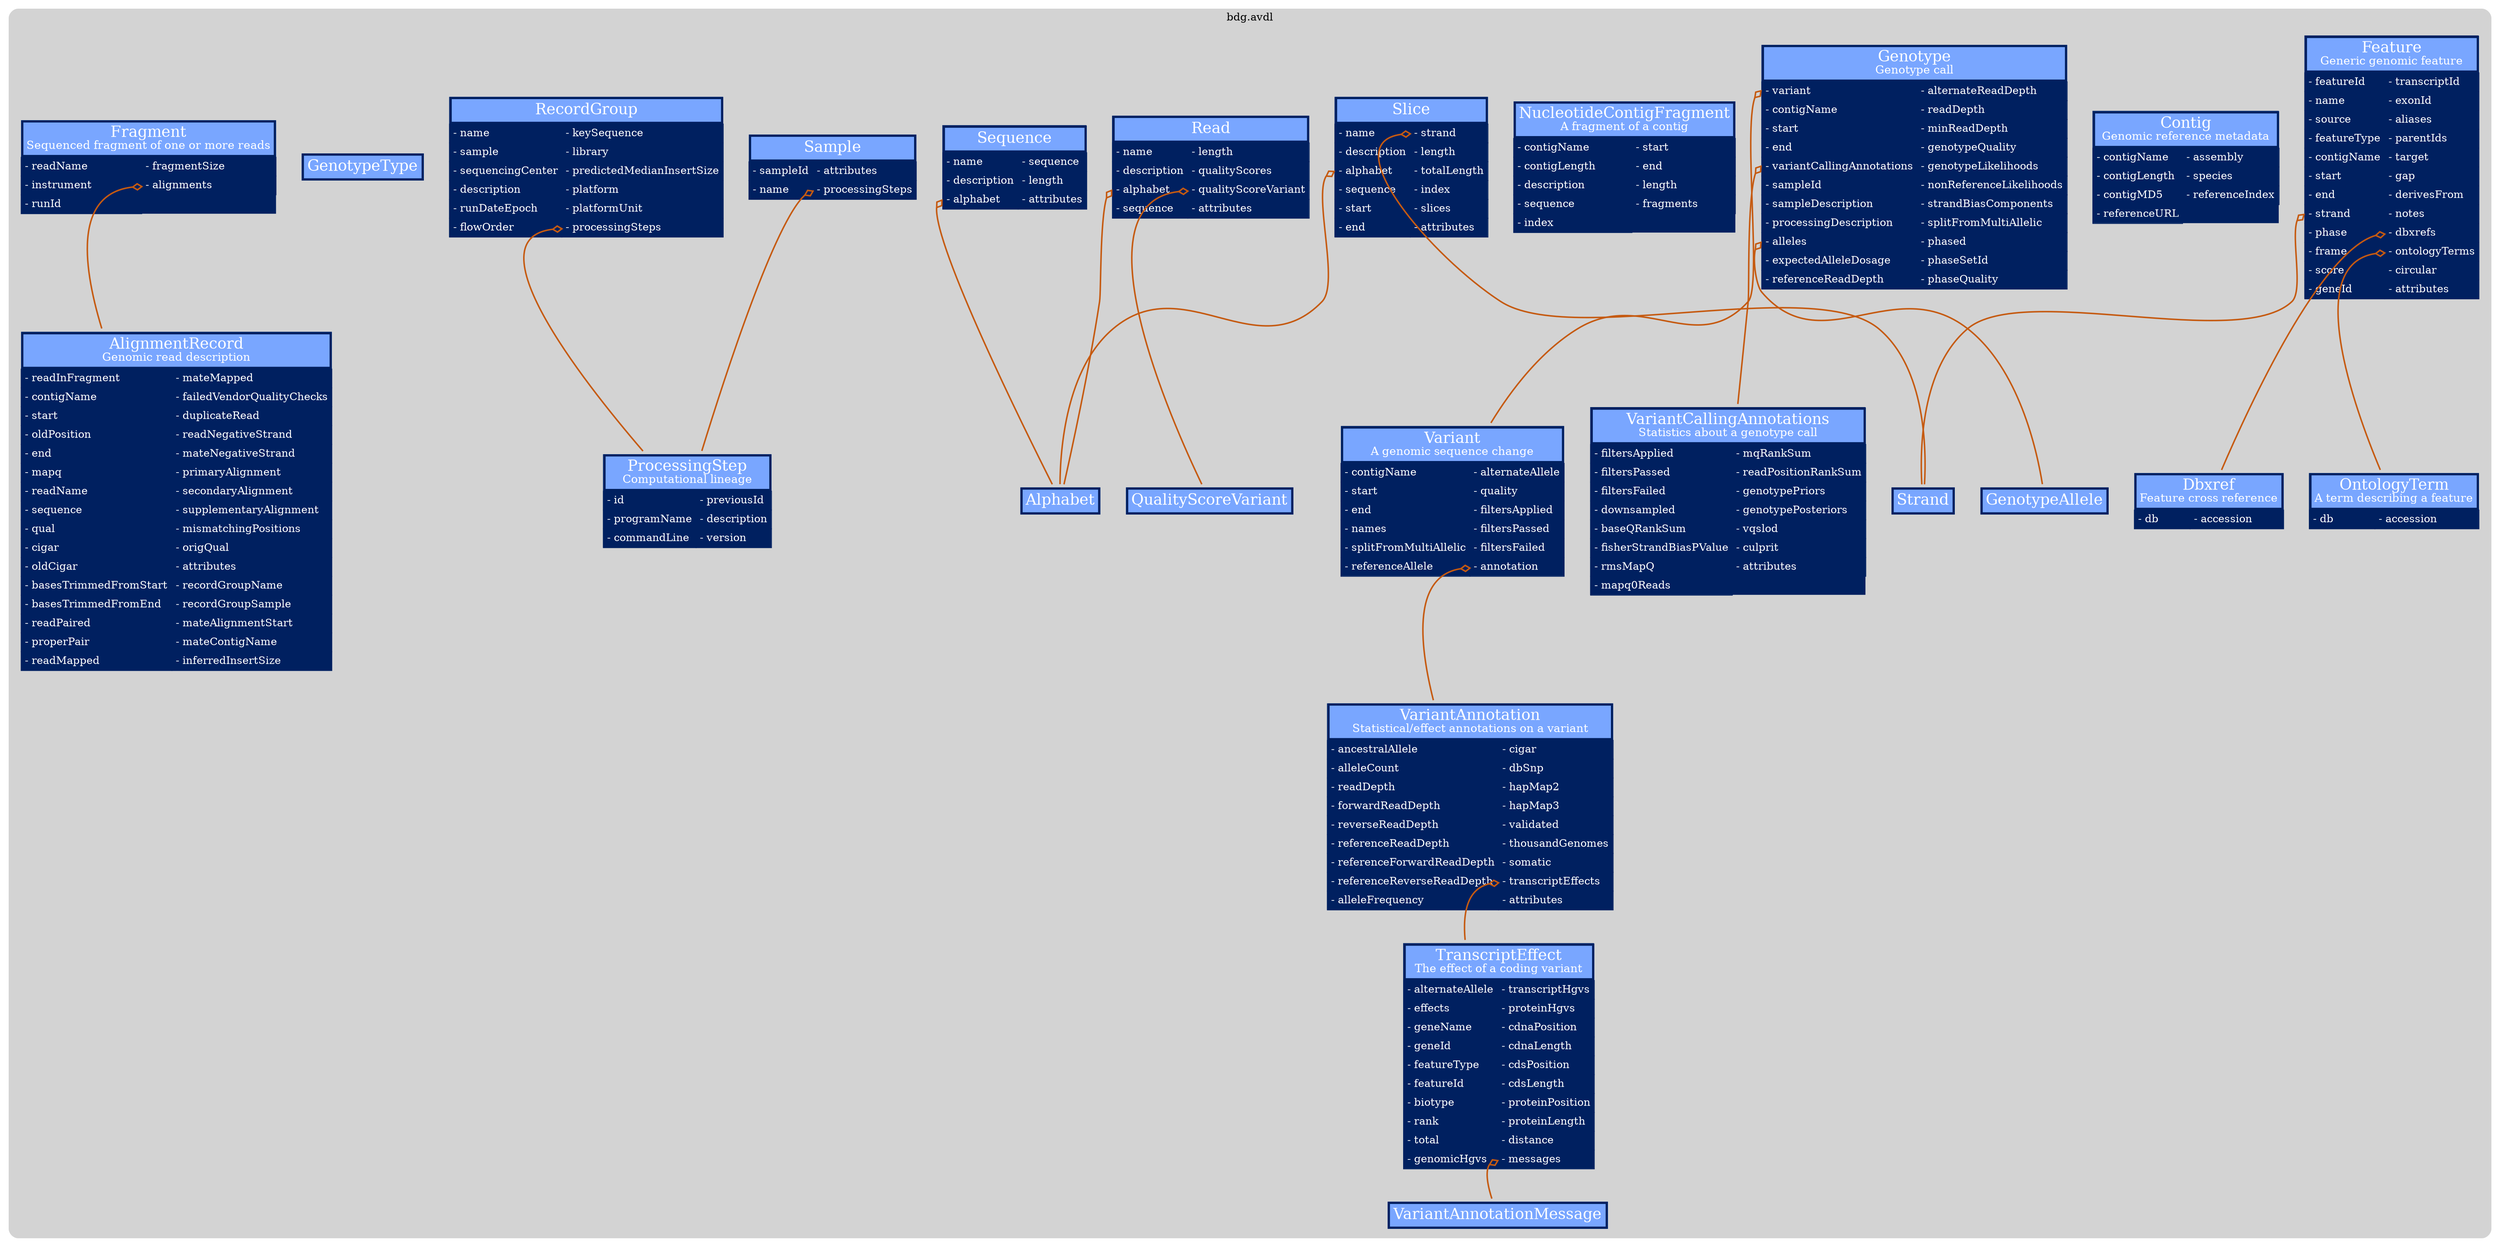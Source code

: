 digraph UML {
node [
	shape=plaintext
]

org_bdgenomics_formats_avro_Read [label=<
<TABLE BORDER='0' CELLBORDER='1' CELLSPACING='0' CELLPADDING='4' bgcolor='#002060' color='#002060'>
	<TR>
		<TD COLSPAN='2' bgcolor='#79A6FF' border='3'><FONT POINT-SIZE='20' color='white'>Read</FONT></TD>
	</TR>
	<TR>
		<TD align='left' port='name'><FONT color='white'>- name</FONT></TD>
		<TD align='left' port='length'><FONT color='white'>- length</FONT></TD>
	</TR>
	<TR>
		<TD align='left' port='description'><FONT color='white'>- description</FONT></TD>
		<TD align='left' port='qualityScores'><FONT color='white'>- qualityScores</FONT></TD>
	</TR>
	<TR>
		<TD align='left' port='alphabet'><FONT color='white'>- alphabet</FONT></TD>
		<TD align='left' port='qualityScoreVariant'><FONT color='white'>- qualityScoreVariant</FONT></TD>
	</TR>
	<TR>
		<TD align='left' port='sequence'><FONT color='white'>- sequence</FONT></TD>
		<TD align='left' port='attributes'><FONT color='white'>- attributes</FONT></TD>
	</TR>
</TABLE>>];

org_bdgenomics_formats_avro_Contig [label=<
<TABLE BORDER='0' CELLBORDER='1' CELLSPACING='0' CELLPADDING='4' bgcolor='#002060' color='#002060'>
	<TR>
		<TD COLSPAN='2' bgcolor='#79A6FF' border='3'><FONT POINT-SIZE='20' color='white'>Contig</FONT><BR/><FONT POINT-SIZE='15' color='white'>Genomic reference metadata</FONT></TD>
	</TR>
	<TR>
		<TD align='left' port='contigName'><FONT color='white'>- contigName</FONT></TD>
		<TD align='left' port='assembly'><FONT color='white'>- assembly</FONT></TD>
	</TR>
	<TR>
		<TD align='left' port='contigLength'><FONT color='white'>- contigLength</FONT></TD>
		<TD align='left' port='species'><FONT color='white'>- species</FONT></TD>
	</TR>
	<TR>
		<TD align='left' port='contigMD5'><FONT color='white'>- contigMD5</FONT></TD>
		<TD align='left' port='referenceIndex'><FONT color='white'>- referenceIndex</FONT></TD>
	</TR>
	<TR>
		<TD align='left' port='referenceURL'><FONT color='white'>- referenceURL</FONT></TD>
	</TR>
</TABLE>>];

org_bdgenomics_formats_avro_QualityScoreVariant [label=<
<TABLE BORDER='0' CELLBORDER='1' CELLSPACING='0' CELLPADDING='4' bgcolor='#002060' color='#002060'>
	<TR>
		<TD COLSPAN='2' bgcolor='#79A6FF' border='3'><FONT POINT-SIZE='20' color='white'>QualityScoreVariant</FONT></TD>
	</TR>
</TABLE>>];

org_bdgenomics_formats_avro_Feature [label=<
<TABLE BORDER='0' CELLBORDER='1' CELLSPACING='0' CELLPADDING='4' bgcolor='#002060' color='#002060'>
	<TR>
		<TD COLSPAN='2' bgcolor='#79A6FF' border='3'><FONT POINT-SIZE='20' color='white'>Feature</FONT><BR/><FONT POINT-SIZE='15' color='white'>Generic genomic feature</FONT></TD>
	</TR>
	<TR>
		<TD align='left' port='featureId'><FONT color='white'>- featureId</FONT></TD>
		<TD align='left' port='transcriptId'><FONT color='white'>- transcriptId</FONT></TD>
	</TR>
	<TR>
		<TD align='left' port='name'><FONT color='white'>- name</FONT></TD>
		<TD align='left' port='exonId'><FONT color='white'>- exonId</FONT></TD>
	</TR>
	<TR>
		<TD align='left' port='source'><FONT color='white'>- source</FONT></TD>
		<TD align='left' port='aliases'><FONT color='white'>- aliases</FONT></TD>
	</TR>
	<TR>
		<TD align='left' port='featureType'><FONT color='white'>- featureType</FONT></TD>
		<TD align='left' port='parentIds'><FONT color='white'>- parentIds</FONT></TD>
	</TR>
	<TR>
		<TD align='left' port='contigName'><FONT color='white'>- contigName</FONT></TD>
		<TD align='left' port='target'><FONT color='white'>- target</FONT></TD>
	</TR>
	<TR>
		<TD align='left' port='start'><FONT color='white'>- start</FONT></TD>
		<TD align='left' port='gap'><FONT color='white'>- gap</FONT></TD>
	</TR>
	<TR>
		<TD align='left' port='end'><FONT color='white'>- end</FONT></TD>
		<TD align='left' port='derivesFrom'><FONT color='white'>- derivesFrom</FONT></TD>
	</TR>
	<TR>
		<TD align='left' port='strand'><FONT color='white'>- strand</FONT></TD>
		<TD align='left' port='notes'><FONT color='white'>- notes</FONT></TD>
	</TR>
	<TR>
		<TD align='left' port='phase'><FONT color='white'>- phase</FONT></TD>
		<TD align='left' port='dbxrefs'><FONT color='white'>- dbxrefs</FONT></TD>
	</TR>
	<TR>
		<TD align='left' port='frame'><FONT color='white'>- frame</FONT></TD>
		<TD align='left' port='ontologyTerms'><FONT color='white'>- ontologyTerms</FONT></TD>
	</TR>
	<TR>
		<TD align='left' port='score'><FONT color='white'>- score</FONT></TD>
		<TD align='left' port='circular'><FONT color='white'>- circular</FONT></TD>
	</TR>
	<TR>
		<TD align='left' port='geneId'><FONT color='white'>- geneId</FONT></TD>
		<TD align='left' port='attributes'><FONT color='white'>- attributes</FONT></TD>
	</TR>
</TABLE>>];

org_bdgenomics_formats_avro_NucleotideContigFragment [label=<
<TABLE BORDER='0' CELLBORDER='1' CELLSPACING='0' CELLPADDING='4' bgcolor='#002060' color='#002060'>
	<TR>
		<TD COLSPAN='2' bgcolor='#79A6FF' border='3'><FONT POINT-SIZE='20' color='white'>NucleotideContigFragment</FONT><BR/><FONT POINT-SIZE='15' color='white'>A fragment of a contig</FONT></TD>
	</TR>
	<TR>
		<TD align='left' port='contigName'><FONT color='white'>- contigName</FONT></TD>
		<TD align='left' port='start'><FONT color='white'>- start</FONT></TD>
	</TR>
	<TR>
		<TD align='left' port='contigLength'><FONT color='white'>- contigLength</FONT></TD>
		<TD align='left' port='end'><FONT color='white'>- end</FONT></TD>
	</TR>
	<TR>
		<TD align='left' port='description'><FONT color='white'>- description</FONT></TD>
		<TD align='left' port='length'><FONT color='white'>- length</FONT></TD>
	</TR>
	<TR>
		<TD align='left' port='sequence'><FONT color='white'>- sequence</FONT></TD>
		<TD align='left' port='fragments'><FONT color='white'>- fragments</FONT></TD>
	</TR>
	<TR>
		<TD align='left' port='index'><FONT color='white'>- index</FONT></TD>
	</TR>
</TABLE>>];

org_bdgenomics_formats_avro_AlignmentRecord [label=<
<TABLE BORDER='0' CELLBORDER='1' CELLSPACING='0' CELLPADDING='4' bgcolor='#002060' color='#002060'>
	<TR>
		<TD COLSPAN='2' bgcolor='#79A6FF' border='3'><FONT POINT-SIZE='20' color='white'>AlignmentRecord</FONT><BR/><FONT POINT-SIZE='15' color='white'>Genomic read description</FONT></TD>
	</TR>
	<TR>
		<TD align='left' port='readInFragment'><FONT color='white'>- readInFragment</FONT></TD>
		<TD align='left' port='mateMapped'><FONT color='white'>- mateMapped</FONT></TD>
	</TR>
	<TR>
		<TD align='left' port='contigName'><FONT color='white'>- contigName</FONT></TD>
		<TD align='left' port='failedVendorQualityChecks'><FONT color='white'>- failedVendorQualityChecks</FONT></TD>
	</TR>
	<TR>
		<TD align='left' port='start'><FONT color='white'>- start</FONT></TD>
		<TD align='left' port='duplicateRead'><FONT color='white'>- duplicateRead</FONT></TD>
	</TR>
	<TR>
		<TD align='left' port='oldPosition'><FONT color='white'>- oldPosition</FONT></TD>
		<TD align='left' port='readNegativeStrand'><FONT color='white'>- readNegativeStrand</FONT></TD>
	</TR>
	<TR>
		<TD align='left' port='end'><FONT color='white'>- end</FONT></TD>
		<TD align='left' port='mateNegativeStrand'><FONT color='white'>- mateNegativeStrand</FONT></TD>
	</TR>
	<TR>
		<TD align='left' port='mapq'><FONT color='white'>- mapq</FONT></TD>
		<TD align='left' port='primaryAlignment'><FONT color='white'>- primaryAlignment</FONT></TD>
	</TR>
	<TR>
		<TD align='left' port='readName'><FONT color='white'>- readName</FONT></TD>
		<TD align='left' port='secondaryAlignment'><FONT color='white'>- secondaryAlignment</FONT></TD>
	</TR>
	<TR>
		<TD align='left' port='sequence'><FONT color='white'>- sequence</FONT></TD>
		<TD align='left' port='supplementaryAlignment'><FONT color='white'>- supplementaryAlignment</FONT></TD>
	</TR>
	<TR>
		<TD align='left' port='qual'><FONT color='white'>- qual</FONT></TD>
		<TD align='left' port='mismatchingPositions'><FONT color='white'>- mismatchingPositions</FONT></TD>
	</TR>
	<TR>
		<TD align='left' port='cigar'><FONT color='white'>- cigar</FONT></TD>
		<TD align='left' port='origQual'><FONT color='white'>- origQual</FONT></TD>
	</TR>
	<TR>
		<TD align='left' port='oldCigar'><FONT color='white'>- oldCigar</FONT></TD>
		<TD align='left' port='attributes'><FONT color='white'>- attributes</FONT></TD>
	</TR>
	<TR>
		<TD align='left' port='basesTrimmedFromStart'><FONT color='white'>- basesTrimmedFromStart</FONT></TD>
		<TD align='left' port='recordGroupName'><FONT color='white'>- recordGroupName</FONT></TD>
	</TR>
	<TR>
		<TD align='left' port='basesTrimmedFromEnd'><FONT color='white'>- basesTrimmedFromEnd</FONT></TD>
		<TD align='left' port='recordGroupSample'><FONT color='white'>- recordGroupSample</FONT></TD>
	</TR>
	<TR>
		<TD align='left' port='readPaired'><FONT color='white'>- readPaired</FONT></TD>
		<TD align='left' port='mateAlignmentStart'><FONT color='white'>- mateAlignmentStart</FONT></TD>
	</TR>
	<TR>
		<TD align='left' port='properPair'><FONT color='white'>- properPair</FONT></TD>
		<TD align='left' port='mateContigName'><FONT color='white'>- mateContigName</FONT></TD>
	</TR>
	<TR>
		<TD align='left' port='readMapped'><FONT color='white'>- readMapped</FONT></TD>
		<TD align='left' port='inferredInsertSize'><FONT color='white'>- inferredInsertSize</FONT></TD>
	</TR>
</TABLE>>];

org_bdgenomics_formats_avro_Genotype [label=<
<TABLE BORDER='0' CELLBORDER='1' CELLSPACING='0' CELLPADDING='4' bgcolor='#002060' color='#002060'>
	<TR>
		<TD COLSPAN='2' bgcolor='#79A6FF' border='3'><FONT POINT-SIZE='20' color='white'>Genotype</FONT><BR/><FONT POINT-SIZE='15' color='white'>Genotype call</FONT></TD>
	</TR>
	<TR>
		<TD align='left' port='variant'><FONT color='white'>- variant</FONT></TD>
		<TD align='left' port='alternateReadDepth'><FONT color='white'>- alternateReadDepth</FONT></TD>
	</TR>
	<TR>
		<TD align='left' port='contigName'><FONT color='white'>- contigName</FONT></TD>
		<TD align='left' port='readDepth'><FONT color='white'>- readDepth</FONT></TD>
	</TR>
	<TR>
		<TD align='left' port='start'><FONT color='white'>- start</FONT></TD>
		<TD align='left' port='minReadDepth'><FONT color='white'>- minReadDepth</FONT></TD>
	</TR>
	<TR>
		<TD align='left' port='end'><FONT color='white'>- end</FONT></TD>
		<TD align='left' port='genotypeQuality'><FONT color='white'>- genotypeQuality</FONT></TD>
	</TR>
	<TR>
		<TD align='left' port='variantCallingAnnotations'><FONT color='white'>- variantCallingAnnotations</FONT></TD>
		<TD align='left' port='genotypeLikelihoods'><FONT color='white'>- genotypeLikelihoods</FONT></TD>
	</TR>
	<TR>
		<TD align='left' port='sampleId'><FONT color='white'>- sampleId</FONT></TD>
		<TD align='left' port='nonReferenceLikelihoods'><FONT color='white'>- nonReferenceLikelihoods</FONT></TD>
	</TR>
	<TR>
		<TD align='left' port='sampleDescription'><FONT color='white'>- sampleDescription</FONT></TD>
		<TD align='left' port='strandBiasComponents'><FONT color='white'>- strandBiasComponents</FONT></TD>
	</TR>
	<TR>
		<TD align='left' port='processingDescription'><FONT color='white'>- processingDescription</FONT></TD>
		<TD align='left' port='splitFromMultiAllelic'><FONT color='white'>- splitFromMultiAllelic</FONT></TD>
	</TR>
	<TR>
		<TD align='left' port='alleles'><FONT color='white'>- alleles</FONT></TD>
		<TD align='left' port='phased'><FONT color='white'>- phased</FONT></TD>
	</TR>
	<TR>
		<TD align='left' port='expectedAlleleDosage'><FONT color='white'>- expectedAlleleDosage</FONT></TD>
		<TD align='left' port='phaseSetId'><FONT color='white'>- phaseSetId</FONT></TD>
	</TR>
	<TR>
		<TD align='left' port='referenceReadDepth'><FONT color='white'>- referenceReadDepth</FONT></TD>
		<TD align='left' port='phaseQuality'><FONT color='white'>- phaseQuality</FONT></TD>
	</TR>
</TABLE>>];

org_bdgenomics_formats_avro_RecordGroup [label=<
<TABLE BORDER='0' CELLBORDER='1' CELLSPACING='0' CELLPADDING='4' bgcolor='#002060' color='#002060'>
	<TR>
		<TD COLSPAN='2' bgcolor='#79A6FF' border='3'><FONT POINT-SIZE='20' color='white'>RecordGroup</FONT></TD>
	</TR>
	<TR>
		<TD align='left' port='name'><FONT color='white'>- name</FONT></TD>
		<TD align='left' port='keySequence'><FONT color='white'>- keySequence</FONT></TD>
	</TR>
	<TR>
		<TD align='left' port='sample'><FONT color='white'>- sample</FONT></TD>
		<TD align='left' port='library'><FONT color='white'>- library</FONT></TD>
	</TR>
	<TR>
		<TD align='left' port='sequencingCenter'><FONT color='white'>- sequencingCenter</FONT></TD>
		<TD align='left' port='predictedMedianInsertSize'><FONT color='white'>- predictedMedianInsertSize</FONT></TD>
	</TR>
	<TR>
		<TD align='left' port='description'><FONT color='white'>- description</FONT></TD>
		<TD align='left' port='platform'><FONT color='white'>- platform</FONT></TD>
	</TR>
	<TR>
		<TD align='left' port='runDateEpoch'><FONT color='white'>- runDateEpoch</FONT></TD>
		<TD align='left' port='platformUnit'><FONT color='white'>- platformUnit</FONT></TD>
	</TR>
	<TR>
		<TD align='left' port='flowOrder'><FONT color='white'>- flowOrder</FONT></TD>
		<TD align='left' port='processingSteps'><FONT color='white'>- processingSteps</FONT></TD>
	</TR>
</TABLE>>];

org_bdgenomics_formats_avro_VariantAnnotation [label=<
<TABLE BORDER='0' CELLBORDER='1' CELLSPACING='0' CELLPADDING='4' bgcolor='#002060' color='#002060'>
	<TR>
		<TD COLSPAN='2' bgcolor='#79A6FF' border='3'><FONT POINT-SIZE='20' color='white'>VariantAnnotation</FONT><BR/><FONT POINT-SIZE='15' color='white'>Statistical/effect annotations on a variant</FONT></TD>
	</TR>
	<TR>
		<TD align='left' port='ancestralAllele'><FONT color='white'>- ancestralAllele</FONT></TD>
		<TD align='left' port='cigar'><FONT color='white'>- cigar</FONT></TD>
	</TR>
	<TR>
		<TD align='left' port='alleleCount'><FONT color='white'>- alleleCount</FONT></TD>
		<TD align='left' port='dbSnp'><FONT color='white'>- dbSnp</FONT></TD>
	</TR>
	<TR>
		<TD align='left' port='readDepth'><FONT color='white'>- readDepth</FONT></TD>
		<TD align='left' port='hapMap2'><FONT color='white'>- hapMap2</FONT></TD>
	</TR>
	<TR>
		<TD align='left' port='forwardReadDepth'><FONT color='white'>- forwardReadDepth</FONT></TD>
		<TD align='left' port='hapMap3'><FONT color='white'>- hapMap3</FONT></TD>
	</TR>
	<TR>
		<TD align='left' port='reverseReadDepth'><FONT color='white'>- reverseReadDepth</FONT></TD>
		<TD align='left' port='validated'><FONT color='white'>- validated</FONT></TD>
	</TR>
	<TR>
		<TD align='left' port='referenceReadDepth'><FONT color='white'>- referenceReadDepth</FONT></TD>
		<TD align='left' port='thousandGenomes'><FONT color='white'>- thousandGenomes</FONT></TD>
	</TR>
	<TR>
		<TD align='left' port='referenceForwardReadDepth'><FONT color='white'>- referenceForwardReadDepth</FONT></TD>
		<TD align='left' port='somatic'><FONT color='white'>- somatic</FONT></TD>
	</TR>
	<TR>
		<TD align='left' port='referenceReverseReadDepth'><FONT color='white'>- referenceReverseReadDepth</FONT></TD>
		<TD align='left' port='transcriptEffects'><FONT color='white'>- transcriptEffects</FONT></TD>
	</TR>
	<TR>
		<TD align='left' port='alleleFrequency'><FONT color='white'>- alleleFrequency</FONT></TD>
		<TD align='left' port='attributes'><FONT color='white'>- attributes</FONT></TD>
	</TR>
</TABLE>>];

org_bdgenomics_formats_avro_Sample [label=<
<TABLE BORDER='0' CELLBORDER='1' CELLSPACING='0' CELLPADDING='4' bgcolor='#002060' color='#002060'>
	<TR>
		<TD COLSPAN='2' bgcolor='#79A6FF' border='3'><FONT POINT-SIZE='20' color='white'>Sample</FONT></TD>
	</TR>
	<TR>
		<TD align='left' port='sampleId'><FONT color='white'>- sampleId</FONT></TD>
		<TD align='left' port='attributes'><FONT color='white'>- attributes</FONT></TD>
	</TR>
	<TR>
		<TD align='left' port='name'><FONT color='white'>- name</FONT></TD>
		<TD align='left' port='processingSteps'><FONT color='white'>- processingSteps</FONT></TD>
	</TR>
</TABLE>>];

org_bdgenomics_formats_avro_Slice [label=<
<TABLE BORDER='0' CELLBORDER='1' CELLSPACING='0' CELLPADDING='4' bgcolor='#002060' color='#002060'>
	<TR>
		<TD COLSPAN='2' bgcolor='#79A6FF' border='3'><FONT POINT-SIZE='20' color='white'>Slice</FONT></TD>
	</TR>
	<TR>
		<TD align='left' port='name'><FONT color='white'>- name</FONT></TD>
		<TD align='left' port='strand'><FONT color='white'>- strand</FONT></TD>
	</TR>
	<TR>
		<TD align='left' port='description'><FONT color='white'>- description</FONT></TD>
		<TD align='left' port='length'><FONT color='white'>- length</FONT></TD>
	</TR>
	<TR>
		<TD align='left' port='alphabet'><FONT color='white'>- alphabet</FONT></TD>
		<TD align='left' port='totalLength'><FONT color='white'>- totalLength</FONT></TD>
	</TR>
	<TR>
		<TD align='left' port='sequence'><FONT color='white'>- sequence</FONT></TD>
		<TD align='left' port='index'><FONT color='white'>- index</FONT></TD>
	</TR>
	<TR>
		<TD align='left' port='start'><FONT color='white'>- start</FONT></TD>
		<TD align='left' port='slices'><FONT color='white'>- slices</FONT></TD>
	</TR>
	<TR>
		<TD align='left' port='end'><FONT color='white'>- end</FONT></TD>
		<TD align='left' port='attributes'><FONT color='white'>- attributes</FONT></TD>
	</TR>
</TABLE>>];

org_bdgenomics_formats_avro_Sequence [label=<
<TABLE BORDER='0' CELLBORDER='1' CELLSPACING='0' CELLPADDING='4' bgcolor='#002060' color='#002060'>
	<TR>
		<TD COLSPAN='2' bgcolor='#79A6FF' border='3'><FONT POINT-SIZE='20' color='white'>Sequence</FONT></TD>
	</TR>
	<TR>
		<TD align='left' port='name'><FONT color='white'>- name</FONT></TD>
		<TD align='left' port='sequence'><FONT color='white'>- sequence</FONT></TD>
	</TR>
	<TR>
		<TD align='left' port='description'><FONT color='white'>- description</FONT></TD>
		<TD align='left' port='length'><FONT color='white'>- length</FONT></TD>
	</TR>
	<TR>
		<TD align='left' port='alphabet'><FONT color='white'>- alphabet</FONT></TD>
		<TD align='left' port='attributes'><FONT color='white'>- attributes</FONT></TD>
	</TR>
</TABLE>>];

org_bdgenomics_formats_avro_VariantAnnotationMessage [label=<
<TABLE BORDER='0' CELLBORDER='1' CELLSPACING='0' CELLPADDING='4' bgcolor='#002060' color='#002060'>
	<TR>
		<TD COLSPAN='2' bgcolor='#79A6FF' border='3'><FONT POINT-SIZE='20' color='white'>VariantAnnotationMessage</FONT></TD>
	</TR>
</TABLE>>];

org_bdgenomics_formats_avro_GenotypeType [label=<
<TABLE BORDER='0' CELLBORDER='1' CELLSPACING='0' CELLPADDING='4' bgcolor='#002060' color='#002060'>
	<TR>
		<TD COLSPAN='2' bgcolor='#79A6FF' border='3'><FONT POINT-SIZE='20' color='white'>GenotypeType</FONT></TD>
	</TR>
</TABLE>>];

org_bdgenomics_formats_avro_ProcessingStep [label=<
<TABLE BORDER='0' CELLBORDER='1' CELLSPACING='0' CELLPADDING='4' bgcolor='#002060' color='#002060'>
	<TR>
		<TD COLSPAN='2' bgcolor='#79A6FF' border='3'><FONT POINT-SIZE='20' color='white'>ProcessingStep</FONT><BR/><FONT POINT-SIZE='15' color='white'>Computational lineage</FONT></TD>
	</TR>
	<TR>
		<TD align='left' port='id'><FONT color='white'>- id</FONT></TD>
		<TD align='left' port='previousId'><FONT color='white'>- previousId</FONT></TD>
	</TR>
	<TR>
		<TD align='left' port='programName'><FONT color='white'>- programName</FONT></TD>
		<TD align='left' port='description'><FONT color='white'>- description</FONT></TD>
	</TR>
	<TR>
		<TD align='left' port='commandLine'><FONT color='white'>- commandLine</FONT></TD>
		<TD align='left' port='version'><FONT color='white'>- version</FONT></TD>
	</TR>
</TABLE>>];

org_bdgenomics_formats_avro_GenotypeAllele [label=<
<TABLE BORDER='0' CELLBORDER='1' CELLSPACING='0' CELLPADDING='4' bgcolor='#002060' color='#002060'>
	<TR>
		<TD COLSPAN='2' bgcolor='#79A6FF' border='3'><FONT POINT-SIZE='20' color='white'>GenotypeAllele</FONT></TD>
	</TR>
</TABLE>>];

org_bdgenomics_formats_avro_Fragment [label=<
<TABLE BORDER='0' CELLBORDER='1' CELLSPACING='0' CELLPADDING='4' bgcolor='#002060' color='#002060'>
	<TR>
		<TD COLSPAN='2' bgcolor='#79A6FF' border='3'><FONT POINT-SIZE='20' color='white'>Fragment</FONT><BR/><FONT POINT-SIZE='15' color='white'>Sequenced fragment of one or more reads</FONT></TD>
	</TR>
	<TR>
		<TD align='left' port='readName'><FONT color='white'>- readName</FONT></TD>
		<TD align='left' port='fragmentSize'><FONT color='white'>- fragmentSize</FONT></TD>
	</TR>
	<TR>
		<TD align='left' port='instrument'><FONT color='white'>- instrument</FONT></TD>
		<TD align='left' port='alignments'><FONT color='white'>- alignments</FONT></TD>
	</TR>
	<TR>
		<TD align='left' port='runId'><FONT color='white'>- runId</FONT></TD>
	</TR>
</TABLE>>];

org_bdgenomics_formats_avro_Strand [label=<
<TABLE BORDER='0' CELLBORDER='1' CELLSPACING='0' CELLPADDING='4' bgcolor='#002060' color='#002060'>
	<TR>
		<TD COLSPAN='2' bgcolor='#79A6FF' border='3'><FONT POINT-SIZE='20' color='white'>Strand</FONT></TD>
	</TR>
</TABLE>>];

org_bdgenomics_formats_avro_OntologyTerm [label=<
<TABLE BORDER='0' CELLBORDER='1' CELLSPACING='0' CELLPADDING='4' bgcolor='#002060' color='#002060'>
	<TR>
		<TD COLSPAN='2' bgcolor='#79A6FF' border='3'><FONT POINT-SIZE='20' color='white'>OntologyTerm</FONT><BR/><FONT POINT-SIZE='15' color='white'>A term describing a feature</FONT></TD>
	</TR>
	<TR>
		<TD align='left' port='db'><FONT color='white'>- db</FONT></TD>
		<TD align='left' port='accession'><FONT color='white'>- accession</FONT></TD>
	</TR>
</TABLE>>];

org_bdgenomics_formats_avro_Alphabet [label=<
<TABLE BORDER='0' CELLBORDER='1' CELLSPACING='0' CELLPADDING='4' bgcolor='#002060' color='#002060'>
	<TR>
		<TD COLSPAN='2' bgcolor='#79A6FF' border='3'><FONT POINT-SIZE='20' color='white'>Alphabet</FONT></TD>
	</TR>
</TABLE>>];

org_bdgenomics_formats_avro_Dbxref [label=<
<TABLE BORDER='0' CELLBORDER='1' CELLSPACING='0' CELLPADDING='4' bgcolor='#002060' color='#002060'>
	<TR>
		<TD COLSPAN='2' bgcolor='#79A6FF' border='3'><FONT POINT-SIZE='20' color='white'>Dbxref</FONT><BR/><FONT POINT-SIZE='15' color='white'>Feature cross reference</FONT></TD>
	</TR>
	<TR>
		<TD align='left' port='db'><FONT color='white'>- db</FONT></TD>
		<TD align='left' port='accession'><FONT color='white'>- accession</FONT></TD>
	</TR>
</TABLE>>];

org_bdgenomics_formats_avro_Variant [label=<
<TABLE BORDER='0' CELLBORDER='1' CELLSPACING='0' CELLPADDING='4' bgcolor='#002060' color='#002060'>
	<TR>
		<TD COLSPAN='2' bgcolor='#79A6FF' border='3'><FONT POINT-SIZE='20' color='white'>Variant</FONT><BR/><FONT POINT-SIZE='15' color='white'>A genomic sequence change</FONT></TD>
	</TR>
	<TR>
		<TD align='left' port='contigName'><FONT color='white'>- contigName</FONT></TD>
		<TD align='left' port='alternateAllele'><FONT color='white'>- alternateAllele</FONT></TD>
	</TR>
	<TR>
		<TD align='left' port='start'><FONT color='white'>- start</FONT></TD>
		<TD align='left' port='quality'><FONT color='white'>- quality</FONT></TD>
	</TR>
	<TR>
		<TD align='left' port='end'><FONT color='white'>- end</FONT></TD>
		<TD align='left' port='filtersApplied'><FONT color='white'>- filtersApplied</FONT></TD>
	</TR>
	<TR>
		<TD align='left' port='names'><FONT color='white'>- names</FONT></TD>
		<TD align='left' port='filtersPassed'><FONT color='white'>- filtersPassed</FONT></TD>
	</TR>
	<TR>
		<TD align='left' port='splitFromMultiAllelic'><FONT color='white'>- splitFromMultiAllelic</FONT></TD>
		<TD align='left' port='filtersFailed'><FONT color='white'>- filtersFailed</FONT></TD>
	</TR>
	<TR>
		<TD align='left' port='referenceAllele'><FONT color='white'>- referenceAllele</FONT></TD>
		<TD align='left' port='annotation'><FONT color='white'>- annotation</FONT></TD>
	</TR>
</TABLE>>];

org_bdgenomics_formats_avro_VariantCallingAnnotations [label=<
<TABLE BORDER='0' CELLBORDER='1' CELLSPACING='0' CELLPADDING='4' bgcolor='#002060' color='#002060'>
	<TR>
		<TD COLSPAN='2' bgcolor='#79A6FF' border='3'><FONT POINT-SIZE='20' color='white'>VariantCallingAnnotations</FONT><BR/><FONT POINT-SIZE='15' color='white'>Statistics about a genotype call</FONT></TD>
	</TR>
	<TR>
		<TD align='left' port='filtersApplied'><FONT color='white'>- filtersApplied</FONT></TD>
		<TD align='left' port='mqRankSum'><FONT color='white'>- mqRankSum</FONT></TD>
	</TR>
	<TR>
		<TD align='left' port='filtersPassed'><FONT color='white'>- filtersPassed</FONT></TD>
		<TD align='left' port='readPositionRankSum'><FONT color='white'>- readPositionRankSum</FONT></TD>
	</TR>
	<TR>
		<TD align='left' port='filtersFailed'><FONT color='white'>- filtersFailed</FONT></TD>
		<TD align='left' port='genotypePriors'><FONT color='white'>- genotypePriors</FONT></TD>
	</TR>
	<TR>
		<TD align='left' port='downsampled'><FONT color='white'>- downsampled</FONT></TD>
		<TD align='left' port='genotypePosteriors'><FONT color='white'>- genotypePosteriors</FONT></TD>
	</TR>
	<TR>
		<TD align='left' port='baseQRankSum'><FONT color='white'>- baseQRankSum</FONT></TD>
		<TD align='left' port='vqslod'><FONT color='white'>- vqslod</FONT></TD>
	</TR>
	<TR>
		<TD align='left' port='fisherStrandBiasPValue'><FONT color='white'>- fisherStrandBiasPValue</FONT></TD>
		<TD align='left' port='culprit'><FONT color='white'>- culprit</FONT></TD>
	</TR>
	<TR>
		<TD align='left' port='rmsMapQ'><FONT color='white'>- rmsMapQ</FONT></TD>
		<TD align='left' port='attributes'><FONT color='white'>- attributes</FONT></TD>
	</TR>
	<TR>
		<TD align='left' port='mapq0Reads'><FONT color='white'>- mapq0Reads</FONT></TD>
	</TR>
</TABLE>>];

org_bdgenomics_formats_avro_TranscriptEffect [label=<
<TABLE BORDER='0' CELLBORDER='1' CELLSPACING='0' CELLPADDING='4' bgcolor='#002060' color='#002060'>
	<TR>
		<TD COLSPAN='2' bgcolor='#79A6FF' border='3'><FONT POINT-SIZE='20' color='white'>TranscriptEffect</FONT><BR/><FONT POINT-SIZE='15' color='white'>The effect of a coding variant</FONT></TD>
	</TR>
	<TR>
		<TD align='left' port='alternateAllele'><FONT color='white'>- alternateAllele</FONT></TD>
		<TD align='left' port='transcriptHgvs'><FONT color='white'>- transcriptHgvs</FONT></TD>
	</TR>
	<TR>
		<TD align='left' port='effects'><FONT color='white'>- effects</FONT></TD>
		<TD align='left' port='proteinHgvs'><FONT color='white'>- proteinHgvs</FONT></TD>
	</TR>
	<TR>
		<TD align='left' port='geneName'><FONT color='white'>- geneName</FONT></TD>
		<TD align='left' port='cdnaPosition'><FONT color='white'>- cdnaPosition</FONT></TD>
	</TR>
	<TR>
		<TD align='left' port='geneId'><FONT color='white'>- geneId</FONT></TD>
		<TD align='left' port='cdnaLength'><FONT color='white'>- cdnaLength</FONT></TD>
	</TR>
	<TR>
		<TD align='left' port='featureType'><FONT color='white'>- featureType</FONT></TD>
		<TD align='left' port='cdsPosition'><FONT color='white'>- cdsPosition</FONT></TD>
	</TR>
	<TR>
		<TD align='left' port='featureId'><FONT color='white'>- featureId</FONT></TD>
		<TD align='left' port='cdsLength'><FONT color='white'>- cdsLength</FONT></TD>
	</TR>
	<TR>
		<TD align='left' port='biotype'><FONT color='white'>- biotype</FONT></TD>
		<TD align='left' port='proteinPosition'><FONT color='white'>- proteinPosition</FONT></TD>
	</TR>
	<TR>
		<TD align='left' port='rank'><FONT color='white'>- rank</FONT></TD>
		<TD align='left' port='proteinLength'><FONT color='white'>- proteinLength</FONT></TD>
	</TR>
	<TR>
		<TD align='left' port='total'><FONT color='white'>- total</FONT></TD>
		<TD align='left' port='distance'><FONT color='white'>- distance</FONT></TD>
	</TR>
	<TR>
		<TD align='left' port='genomicHgvs'><FONT color='white'>- genomicHgvs</FONT></TD>
		<TD align='left' port='messages'><FONT color='white'>- messages</FONT></TD>
	</TR>
</TABLE>>];

subgraph cluster_bdg_avdl {
	style="rounded, filled";
	color=lightgrey;
	node [style=filled,color=white];
	label = "bdg.avdl";
	URL="https://github.com/bigdatagenomics/bdg-formats/blob/master/src/main/resources/avro/bdg.avdl";
	org_bdgenomics_formats_avro_Contig;
	org_bdgenomics_formats_avro_ProcessingStep;
	org_bdgenomics_formats_avro_RecordGroup;
	org_bdgenomics_formats_avro_AlignmentRecord;
	org_bdgenomics_formats_avro_Fragment;
	org_bdgenomics_formats_avro_NucleotideContigFragment;
	org_bdgenomics_formats_avro_VariantAnnotationMessage;
	org_bdgenomics_formats_avro_TranscriptEffect;
	org_bdgenomics_formats_avro_VariantAnnotation;
	org_bdgenomics_formats_avro_Variant;
	org_bdgenomics_formats_avro_GenotypeAllele;
	org_bdgenomics_formats_avro_GenotypeType;
	org_bdgenomics_formats_avro_VariantCallingAnnotations;
	org_bdgenomics_formats_avro_Genotype;
	org_bdgenomics_formats_avro_Strand;
	org_bdgenomics_formats_avro_Dbxref;
	org_bdgenomics_formats_avro_OntologyTerm;
	org_bdgenomics_formats_avro_Feature;
	org_bdgenomics_formats_avro_Sample;
	org_bdgenomics_formats_avro_Alphabet;
	org_bdgenomics_formats_avro_Sequence;
	org_bdgenomics_formats_avro_Slice;
	org_bdgenomics_formats_avro_QualityScoreVariant;
	org_bdgenomics_formats_avro_Read;
}


// Define containment edges
edge [
	dir=both
	arrowtail=odiamond
	arrowhead=none
	color="#C55A11"
	penwidth=2
]

org_bdgenomics_formats_avro_Fragment:alignments:w -> org_bdgenomics_formats_avro_AlignmentRecord
org_bdgenomics_formats_avro_Feature:ontologyTerms:w -> org_bdgenomics_formats_avro_OntologyTerm
org_bdgenomics_formats_avro_Variant:annotation:w -> org_bdgenomics_formats_avro_VariantAnnotation
org_bdgenomics_formats_avro_RecordGroup:processingSteps:w -> org_bdgenomics_formats_avro_ProcessingStep
org_bdgenomics_formats_avro_Genotype:variantCallingAnnotations:w -> org_bdgenomics_formats_avro_VariantCallingAnnotations
org_bdgenomics_formats_avro_Genotype:alleles:w -> org_bdgenomics_formats_avro_GenotypeAllele
org_bdgenomics_formats_avro_Sequence:alphabet:w -> org_bdgenomics_formats_avro_Alphabet
org_bdgenomics_formats_avro_TranscriptEffect:messages:w -> org_bdgenomics_formats_avro_VariantAnnotationMessage
org_bdgenomics_formats_avro_Feature:strand:w -> org_bdgenomics_formats_avro_Strand
org_bdgenomics_formats_avro_Read:alphabet:w -> org_bdgenomics_formats_avro_Alphabet
org_bdgenomics_formats_avro_Genotype:variant:w -> org_bdgenomics_formats_avro_Variant
org_bdgenomics_formats_avro_Feature:dbxrefs:w -> org_bdgenomics_formats_avro_Dbxref
org_bdgenomics_formats_avro_Slice:strand:w -> org_bdgenomics_formats_avro_Strand
org_bdgenomics_formats_avro_Sample:processingSteps:w -> org_bdgenomics_formats_avro_ProcessingStep
org_bdgenomics_formats_avro_Slice:alphabet:w -> org_bdgenomics_formats_avro_Alphabet
org_bdgenomics_formats_avro_Read:qualityScoreVariant:w -> org_bdgenomics_formats_avro_QualityScoreVariant
org_bdgenomics_formats_avro_VariantAnnotation:transcriptEffects:w -> org_bdgenomics_formats_avro_TranscriptEffect

// Define references edges

edge [
	dir=both
	arrowtail=none
	arrowhead=vee
	style=dashed
	color="darkgreen"
	penwidth=2
]

}

